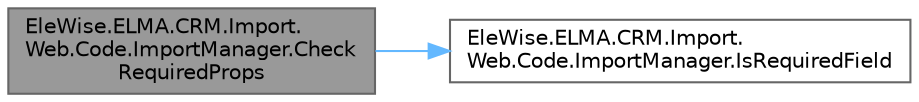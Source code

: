 digraph "EleWise.ELMA.CRM.Import.Web.Code.ImportManager.CheckRequiredProps"
{
 // LATEX_PDF_SIZE
  bgcolor="transparent";
  edge [fontname=Helvetica,fontsize=10,labelfontname=Helvetica,labelfontsize=10];
  node [fontname=Helvetica,fontsize=10,shape=box,height=0.2,width=0.4];
  rankdir="LR";
  Node1 [id="Node000001",label="EleWise.ELMA.CRM.Import.\lWeb.Code.ImportManager.Check\lRequiredProps",height=0.2,width=0.4,color="gray40", fillcolor="grey60", style="filled", fontcolor="black",tooltip="Проверяем на заполненность обязательны полей"];
  Node1 -> Node2 [id="edge1_Node000001_Node000002",color="steelblue1",style="solid",tooltip=" "];
  Node2 [id="Node000002",label="EleWise.ELMA.CRM.Import.\lWeb.Code.ImportManager.IsRequiredField",height=0.2,width=0.4,color="grey40", fillcolor="white", style="filled",URL="$class_ele_wise_1_1_e_l_m_a_1_1_c_r_m_1_1_import_1_1_web_1_1_code_1_1_import_manager.html#a4efe00f01005b45170eb1fc18eaa215c",tooltip="Проверяет обязательность заполнения свойства"];
}
